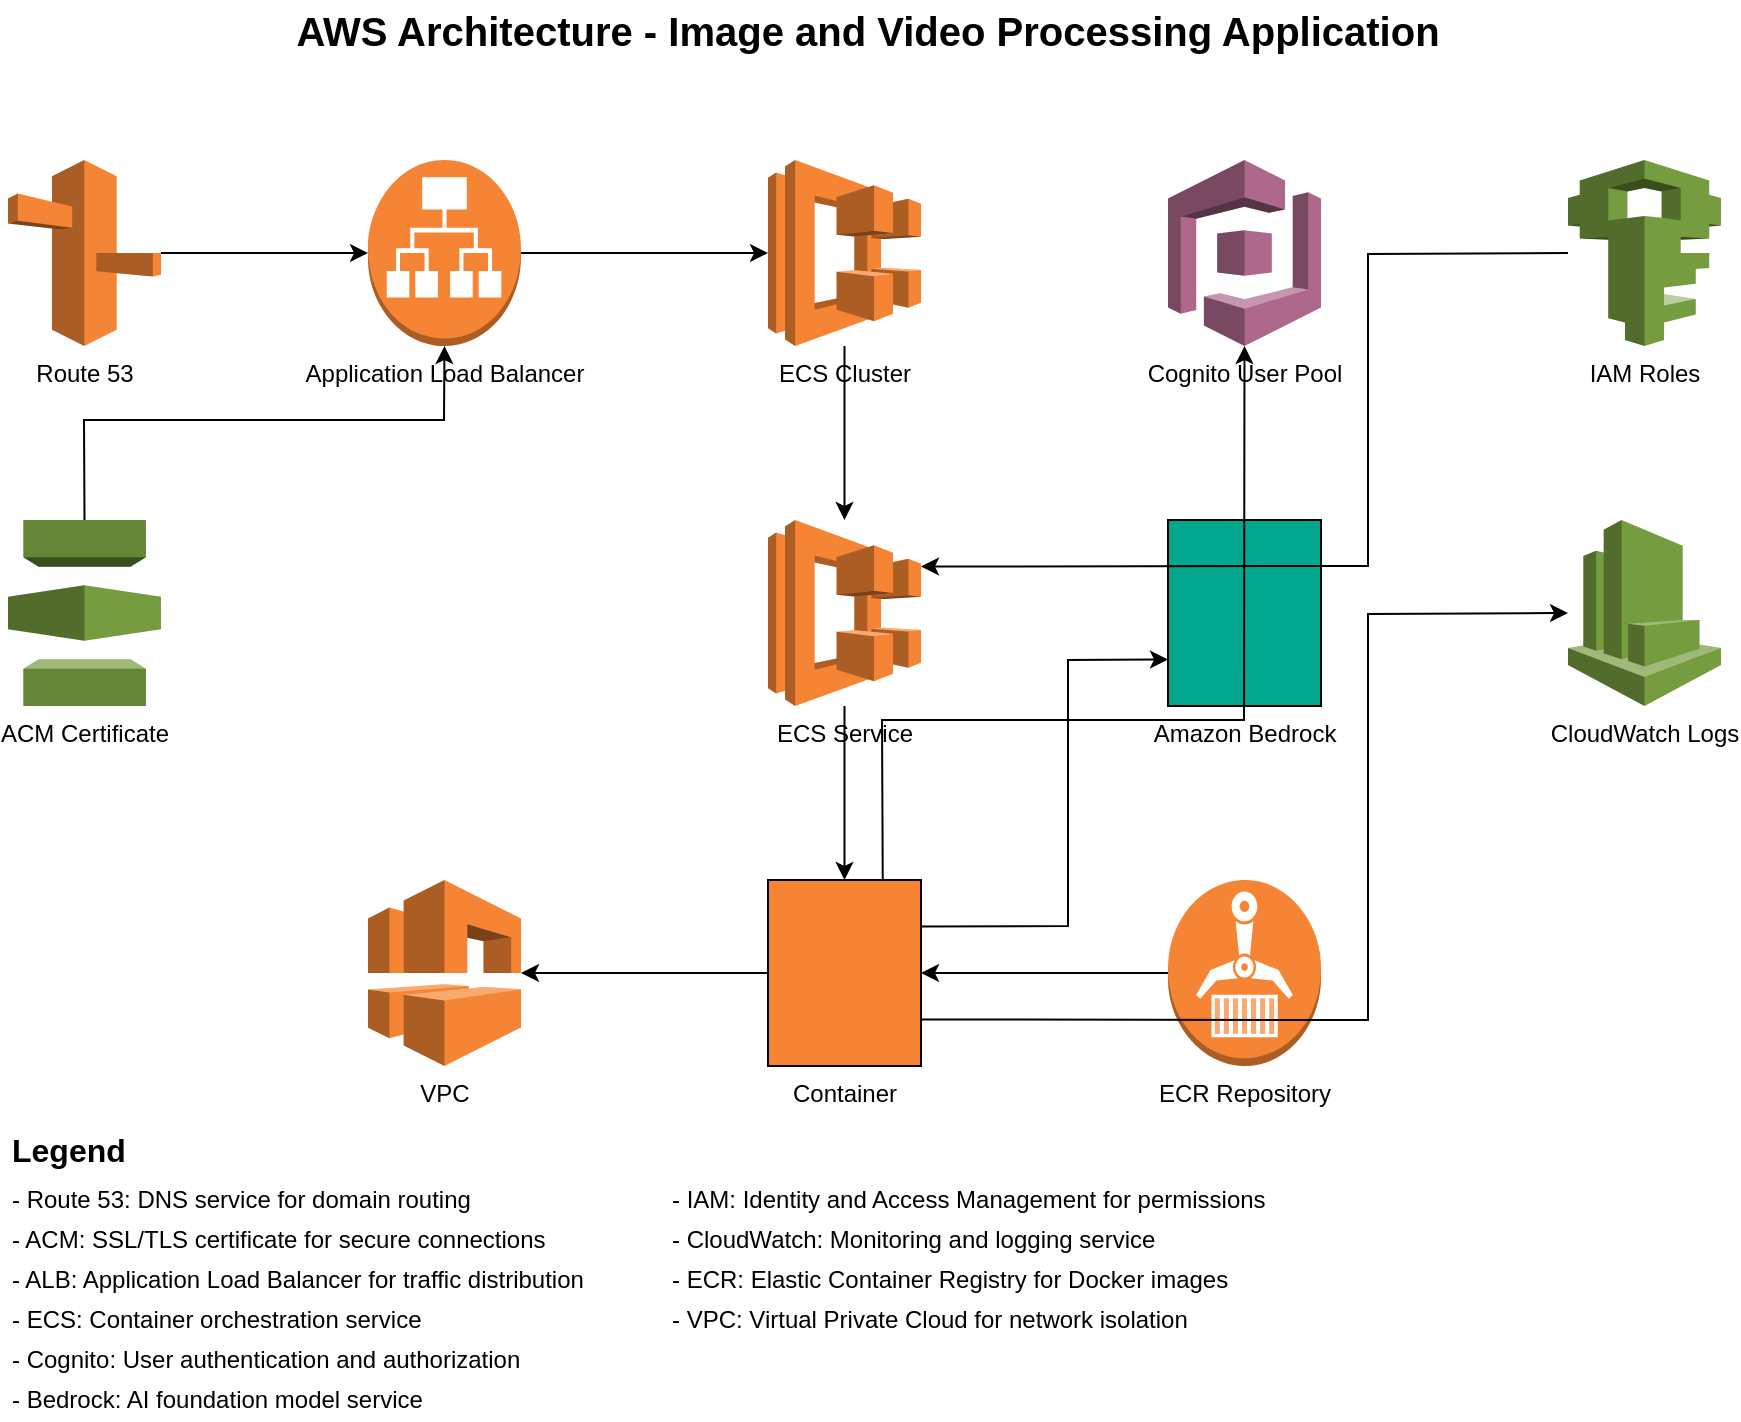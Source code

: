 <?xml version="1.0" encoding="UTF-8"?>
<mxfile version="15.8.6" type="device">
  <diagram id="aws-architecture" name="AWS Architecture">
    <mxGraphModel dx="1422" dy="762" grid="1" gridSize="10" guides="1" tooltips="1" connect="1" arrows="1" fold="1" page="1" pageScale="1" pageWidth="1100" pageHeight="850" math="0" shadow="0">
      <root>
        <mxCell id="0" />
        <mxCell id="1" parent="0" />
        
        <!-- Route 53 -->
        <mxCell id="route53" value="Route 53" style="outlineConnect=0;dashed=0;verticalLabelPosition=bottom;verticalAlign=top;align=center;html=1;shape=mxgraph.aws3.route_53;fillColor=#F58536;gradientColor=none;" vertex="1" parent="1">
          <mxGeometry x="120" y="120" width="76.5" height="93" as="geometry" />
        </mxCell>
        
        <!-- ACM Certificate -->
        <mxCell id="acm" value="ACM Certificate" style="outlineConnect=0;dashed=0;verticalLabelPosition=bottom;verticalAlign=top;align=center;html=1;shape=mxgraph.aws3.certificate_manager;fillColor=#759C3E;gradientColor=none;" vertex="1" parent="1">
          <mxGeometry x="120" y="300" width="76.5" height="93" as="geometry" />
        </mxCell>
        
        <!-- Application Load Balancer -->
        <mxCell id="alb" value="Application Load Balancer" style="outlineConnect=0;dashed=0;verticalLabelPosition=bottom;verticalAlign=top;align=center;html=1;shape=mxgraph.aws3.application_load_balancer;fillColor=#F58534;gradientColor=none;" vertex="1" parent="1">
          <mxGeometry x="300" y="120" width="76.5" height="93" as="geometry" />
        </mxCell>
        
        <!-- ECS Cluster -->
        <mxCell id="ecs_cluster" value="ECS Cluster" style="outlineConnect=0;dashed=0;verticalLabelPosition=bottom;verticalAlign=top;align=center;html=1;shape=mxgraph.aws3.ecs;fillColor=#F58534;gradientColor=none;" vertex="1" parent="1">
          <mxGeometry x="500" y="120" width="76.5" height="93" as="geometry" />
        </mxCell>
        
        <!-- ECS Service -->
        <mxCell id="ecs_service" value="ECS Service" style="outlineConnect=0;dashed=0;verticalLabelPosition=bottom;verticalAlign=top;align=center;html=1;shape=mxgraph.aws3.ecs;fillColor=#F58534;gradientColor=none;" vertex="1" parent="1">
          <mxGeometry x="500" y="300" width="76.5" height="93" as="geometry" />
        </mxCell>
        
        <!-- Container -->
        <mxCell id="container" value="Container" style="outlineConnect=0;dashed=0;verticalLabelPosition=bottom;verticalAlign=top;align=center;html=1;shape=mxgraph.aws3.container_1;fillColor=#F58534;gradientColor=none;" vertex="1" parent="1">
          <mxGeometry x="500" y="480" width="76.5" height="93" as="geometry" />
        </mxCell>
        
        <!-- ECR Repository -->
        <mxCell id="ecr" value="ECR Repository" style="outlineConnect=0;dashed=0;verticalLabelPosition=bottom;verticalAlign=top;align=center;html=1;shape=mxgraph.aws3.ecr;fillColor=#F58534;gradientColor=none;" vertex="1" parent="1">
          <mxGeometry x="700" y="480" width="76.5" height="93" as="geometry" />
        </mxCell>
        
        <!-- Cognito User Pool -->
        <mxCell id="cognito" value="Cognito User Pool" style="outlineConnect=0;dashed=0;verticalLabelPosition=bottom;verticalAlign=top;align=center;html=1;shape=mxgraph.aws3.cognito;fillColor=#AD688B;gradientColor=none;" vertex="1" parent="1">
          <mxGeometry x="700" y="120" width="76.5" height="93" as="geometry" />
        </mxCell>
        
        <!-- Bedrock -->
        <mxCell id="bedrock" value="Amazon Bedrock" style="outlineConnect=0;dashed=0;verticalLabelPosition=bottom;verticalAlign=top;align=center;html=1;shape=mxgraph.aws3.sagemaker;fillColor=#01A88D;gradientColor=none;" vertex="1" parent="1">
          <mxGeometry x="700" y="300" width="76.5" height="93" as="geometry" />
        </mxCell>
        
        <!-- VPC -->
        <mxCell id="vpc" value="VPC" style="outlineConnect=0;dashed=0;verticalLabelPosition=bottom;verticalAlign=top;align=center;html=1;shape=mxgraph.aws3.vpc;fillColor=#F58534;gradientColor=none;" vertex="1" parent="1">
          <mxGeometry x="300" y="480" width="76.5" height="93" as="geometry" />
        </mxCell>
        
        <!-- CloudWatch Logs -->
        <mxCell id="logs" value="CloudWatch Logs" style="outlineConnect=0;dashed=0;verticalLabelPosition=bottom;verticalAlign=top;align=center;html=1;shape=mxgraph.aws3.cloudwatch;fillColor=#759C3E;gradientColor=none;" vertex="1" parent="1">
          <mxGeometry x="900" y="300" width="76.5" height="93" as="geometry" />
        </mxCell>
        
        <!-- IAM Roles -->
        <mxCell id="iam" value="IAM Roles" style="outlineConnect=0;dashed=0;verticalLabelPosition=bottom;verticalAlign=top;align=center;html=1;shape=mxgraph.aws3.iam;fillColor=#759C3E;gradientColor=none;" vertex="1" parent="1">
          <mxGeometry x="900" y="120" width="76.5" height="93" as="geometry" />
        </mxCell>
        
        <!-- Connections -->
        <!-- Route53 to ALB -->
        <mxCell id="route53_to_alb" value="" style="endArrow=classic;html=1;rounded=0;exitX=1;exitY=0.5;exitDx=0;exitDy=0;exitPerimeter=0;entryX=0;entryY=0.5;entryDx=0;entryDy=0;entryPerimeter=0;" edge="1" parent="1" source="route53" target="alb">
          <mxGeometry width="50" height="50" relative="1" as="geometry">
            <mxPoint x="520" y="410" as="sourcePoint" />
            <mxPoint x="570" y="360" as="targetPoint" />
          </mxGeometry>
        </mxCell>
        
        <!-- ACM to ALB -->
        <mxCell id="acm_to_alb" value="" style="endArrow=classic;html=1;rounded=0;exitX=0.5;exitY=0;exitDx=0;exitDy=0;exitPerimeter=0;entryX=0.5;entryY=1;entryDx=0;entryDy=0;entryPerimeter=0;" edge="1" parent="1" source="acm" target="alb">
          <mxGeometry width="50" height="50" relative="1" as="geometry">
            <mxPoint x="520" y="410" as="sourcePoint" />
            <mxPoint x="570" y="360" as="targetPoint" />
            <Array as="points">
              <mxPoint x="158" y="250" />
              <mxPoint x="338" y="250" />
            </Array>
          </mxGeometry>
        </mxCell>
        
        <!-- ALB to ECS Cluster -->
        <mxCell id="alb_to_ecs" value="" style="endArrow=classic;html=1;rounded=0;exitX=1;exitY=0.5;exitDx=0;exitDy=0;exitPerimeter=0;entryX=0;entryY=0.5;entryDx=0;entryDy=0;entryPerimeter=0;" edge="1" parent="1" source="alb" target="ecs_cluster">
          <mxGeometry width="50" height="50" relative="1" as="geometry">
            <mxPoint x="520" y="410" as="sourcePoint" />
            <mxPoint x="570" y="360" as="targetPoint" />
          </mxGeometry>
        </mxCell>
        
        <!-- ECS Cluster to ECS Service -->
        <mxCell id="cluster_to_service" value="" style="endArrow=classic;html=1;rounded=0;exitX=0.5;exitY=1;exitDx=0;exitDy=0;exitPerimeter=0;entryX=0.5;entryY=0;entryDx=0;entryDy=0;entryPerimeter=0;" edge="1" parent="1" source="ecs_cluster" target="ecs_service">
          <mxGeometry width="50" height="50" relative="1" as="geometry">
            <mxPoint x="520" y="410" as="sourcePoint" />
            <mxPoint x="570" y="360" as="targetPoint" />
          </mxGeometry>
        </mxCell>
        
        <!-- ECS Service to Container -->
        <mxCell id="service_to_container" value="" style="endArrow=classic;html=1;rounded=0;exitX=0.5;exitY=1;exitDx=0;exitDy=0;exitPerimeter=0;entryX=0.5;entryY=0;entryDx=0;entryDy=0;entryPerimeter=0;" edge="1" parent="1" source="ecs_service" target="container">
          <mxGeometry width="50" height="50" relative="1" as="geometry">
            <mxPoint x="520" y="410" as="sourcePoint" />
            <mxPoint x="570" y="360" as="targetPoint" />
          </mxGeometry>
        </mxCell>
        
        <!-- ECR to Container -->
        <mxCell id="ecr_to_container" value="" style="endArrow=classic;html=1;rounded=0;exitX=0;exitY=0.5;exitDx=0;exitDy=0;exitPerimeter=0;entryX=1;entryY=0.5;entryDx=0;entryDy=0;entryPerimeter=0;" edge="1" parent="1" source="ecr" target="container">
          <mxGeometry width="50" height="50" relative="1" as="geometry">
            <mxPoint x="520" y="410" as="sourcePoint" />
            <mxPoint x="570" y="360" as="targetPoint" />
          </mxGeometry>
        </mxCell>
        
        <!-- Container to Cognito -->
        <mxCell id="container_to_cognito" value="" style="endArrow=classic;html=1;rounded=0;exitX=0.75;exitY=0;exitDx=0;exitDy=0;exitPerimeter=0;entryX=0.5;entryY=1;entryDx=0;entryDy=0;entryPerimeter=0;" edge="1" parent="1" source="container" target="cognito">
          <mxGeometry width="50" height="50" relative="1" as="geometry">
            <mxPoint x="520" y="410" as="sourcePoint" />
            <mxPoint x="570" y="360" as="targetPoint" />
            <Array as="points">
              <mxPoint x="557" y="400" />
              <mxPoint x="738" y="400" />
            </Array>
          </mxGeometry>
        </mxCell>
        
        <!-- Container to Bedrock -->
        <mxCell id="container_to_bedrock" value="" style="endArrow=classic;html=1;rounded=0;exitX=1;exitY=0.25;exitDx=0;exitDy=0;exitPerimeter=0;entryX=0;entryY=0.75;entryDx=0;entryDy=0;entryPerimeter=0;" edge="1" parent="1" source="container" target="bedrock">
          <mxGeometry width="50" height="50" relative="1" as="geometry">
            <mxPoint x="520" y="410" as="sourcePoint" />
            <mxPoint x="570" y="360" as="targetPoint" />
            <Array as="points">
              <mxPoint x="650" y="503" />
              <mxPoint x="650" y="370" />
            </Array>
          </mxGeometry>
        </mxCell>
        
        <!-- Container to VPC -->
        <mxCell id="container_to_vpc" value="" style="endArrow=classic;html=1;rounded=0;exitX=0;exitY=0.5;exitDx=0;exitDy=0;exitPerimeter=0;entryX=1;entryY=0.5;entryDx=0;entryDy=0;entryPerimeter=0;" edge="1" parent="1" source="container" target="vpc">
          <mxGeometry width="50" height="50" relative="1" as="geometry">
            <mxPoint x="520" y="410" as="sourcePoint" />
            <mxPoint x="570" y="360" as="targetPoint" />
          </mxGeometry>
        </mxCell>
        
        <!-- Container to CloudWatch -->
        <mxCell id="container_to_logs" value="" style="endArrow=classic;html=1;rounded=0;exitX=1;exitY=0.75;exitDx=0;exitDy=0;exitPerimeter=0;entryX=0;entryY=0.5;entryDx=0;entryDy=0;entryPerimeter=0;" edge="1" parent="1" source="container" target="logs">
          <mxGeometry width="50" height="50" relative="1" as="geometry">
            <mxPoint x="520" y="410" as="sourcePoint" />
            <mxPoint x="570" y="360" as="targetPoint" />
            <Array as="points">
              <mxPoint x="800" y="550" />
              <mxPoint x="800" y="347" />
            </Array>
          </mxGeometry>
        </mxCell>
        
        <!-- IAM to ECS Service -->
        <mxCell id="iam_to_ecs" value="" style="endArrow=classic;html=1;rounded=0;exitX=0;exitY=0.5;exitDx=0;exitDy=0;exitPerimeter=0;entryX=1;entryY=0.25;entryDx=0;entryDy=0;entryPerimeter=0;" edge="1" parent="1" source="iam" target="ecs_service">
          <mxGeometry width="50" height="50" relative="1" as="geometry">
            <mxPoint x="520" y="410" as="sourcePoint" />
            <mxPoint x="570" y="360" as="targetPoint" />
            <Array as="points">
              <mxPoint x="800" y="167" />
              <mxPoint x="800" y="323" />
            </Array>
          </mxGeometry>
        </mxCell>
        
        <!-- Title -->
        <mxCell id="title" value="AWS Architecture - Image and Video Processing Application" style="text;html=1;strokeColor=none;fillColor=none;align=center;verticalAlign=middle;whiteSpace=wrap;rounded=0;fontSize=20;fontStyle=1" vertex="1" parent="1">
          <mxGeometry x="250" y="40" width="600" height="30" as="geometry" />
        </mxCell>
        
        <!-- Legend -->
        <mxCell id="legend_title" value="Legend" style="text;html=1;strokeColor=none;fillColor=none;align=left;verticalAlign=middle;whiteSpace=wrap;rounded=0;fontSize=16;fontStyle=1" vertex="1" parent="1">
          <mxGeometry x="120" y="600" width="100" height="30" as="geometry" />
        </mxCell>
        
        <mxCell id="legend_1" value="- Route 53: DNS service for domain routing" style="text;html=1;strokeColor=none;fillColor=none;align=left;verticalAlign=middle;whiteSpace=wrap;rounded=0;" vertex="1" parent="1">
          <mxGeometry x="120" y="630" width="300" height="20" as="geometry" />
        </mxCell>
        
        <mxCell id="legend_2" value="- ACM: SSL/TLS certificate for secure connections" style="text;html=1;strokeColor=none;fillColor=none;align=left;verticalAlign=middle;whiteSpace=wrap;rounded=0;" vertex="1" parent="1">
          <mxGeometry x="120" y="650" width="300" height="20" as="geometry" />
        </mxCell>
        
        <mxCell id="legend_3" value="- ALB: Application Load Balancer for traffic distribution" style="text;html=1;strokeColor=none;fillColor=none;align=left;verticalAlign=middle;whiteSpace=wrap;rounded=0;" vertex="1" parent="1">
          <mxGeometry x="120" y="670" width="300" height="20" as="geometry" />
        </mxCell>
        
        <mxCell id="legend_4" value="- ECS: Container orchestration service" style="text;html=1;strokeColor=none;fillColor=none;align=left;verticalAlign=middle;whiteSpace=wrap;rounded=0;" vertex="1" parent="1">
          <mxGeometry x="120" y="690" width="300" height="20" as="geometry" />
        </mxCell>
        
        <mxCell id="legend_5" value="- Cognito: User authentication and authorization" style="text;html=1;strokeColor=none;fillColor=none;align=left;verticalAlign=middle;whiteSpace=wrap;rounded=0;" vertex="1" parent="1">
          <mxGeometry x="120" y="710" width="300" height="20" as="geometry" />
        </mxCell>
        
        <mxCell id="legend_6" value="- Bedrock: AI foundation model service" style="text;html=1;strokeColor=none;fillColor=none;align=left;verticalAlign=middle;whiteSpace=wrap;rounded=0;" vertex="1" parent="1">
          <mxGeometry x="120" y="730" width="300" height="20" as="geometry" />
        </mxCell>
        
        <mxCell id="legend_7" value="- IAM: Identity and Access Management for permissions" style="text;html=1;strokeColor=none;fillColor=none;align=left;verticalAlign=middle;whiteSpace=wrap;rounded=0;" vertex="1" parent="1">
          <mxGeometry x="450" y="630" width="300" height="20" as="geometry" />
        </mxCell>
        
        <mxCell id="legend_8" value="- CloudWatch: Monitoring and logging service" style="text;html=1;strokeColor=none;fillColor=none;align=left;verticalAlign=middle;whiteSpace=wrap;rounded=0;" vertex="1" parent="1">
          <mxGeometry x="450" y="650" width="300" height="20" as="geometry" />
        </mxCell>
        
        <mxCell id="legend_9" value="- ECR: Elastic Container Registry for Docker images" style="text;html=1;strokeColor=none;fillColor=none;align=left;verticalAlign=middle;whiteSpace=wrap;rounded=0;" vertex="1" parent="1">
          <mxGeometry x="450" y="670" width="300" height="20" as="geometry" />
        </mxCell>
        
        <mxCell id="legend_10" value="- VPC: Virtual Private Cloud for network isolation" style="text;html=1;strokeColor=none;fillColor=none;align=left;verticalAlign=middle;whiteSpace=wrap;rounded=0;" vertex="1" parent="1">
          <mxGeometry x="450" y="690" width="300" height="20" as="geometry" />
        </mxCell>
        
      </root>
    </mxGraphModel>
  </diagram>
</mxfile>